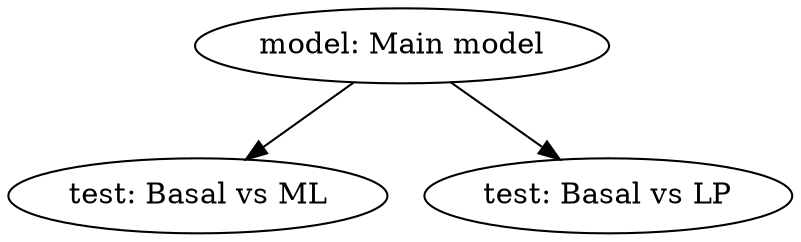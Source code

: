 digraph G {
  "model: Main model" -> "test: Basal vs ML";
  "model: Main model" -> "test: Basal vs LP";
}
